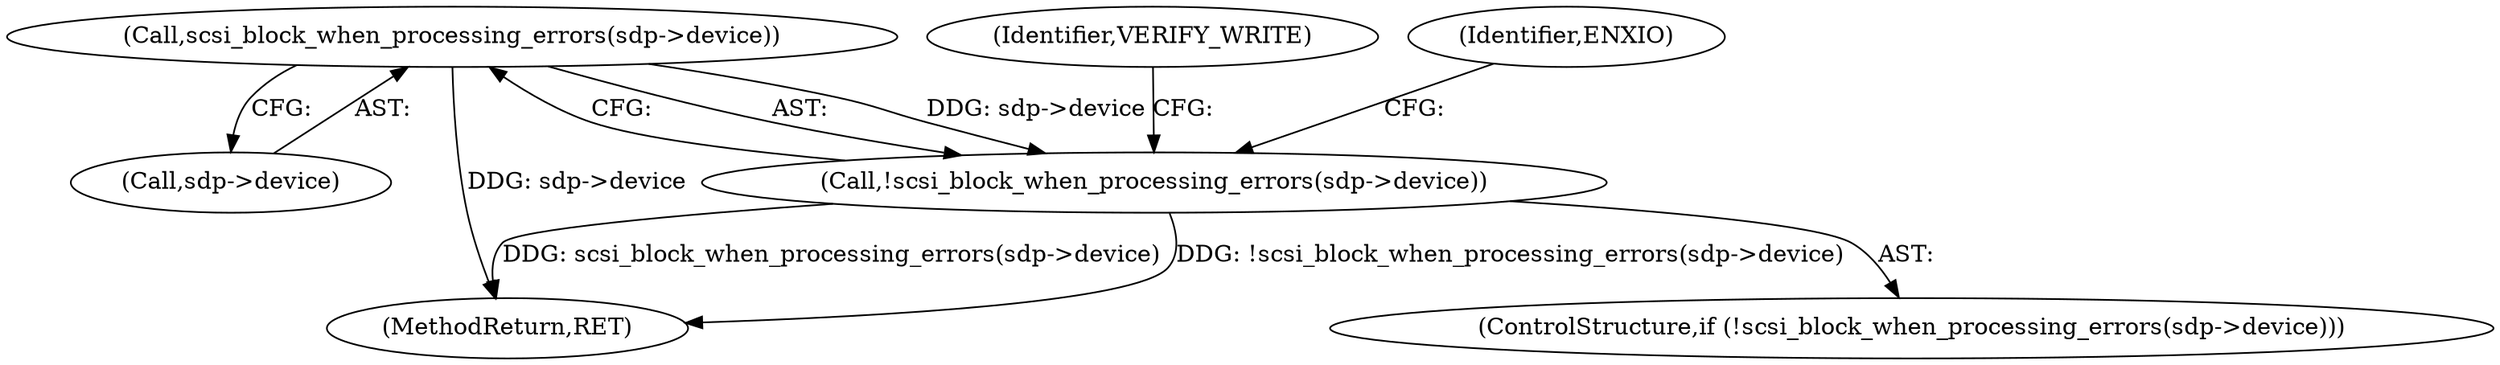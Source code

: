 digraph "0_linux_3e0097499839e0fe3af380410eababe5a47c4cf9_0@pointer" {
"1000180" [label="(Call,scsi_block_when_processing_errors(sdp->device))"];
"1000179" [label="(Call,!scsi_block_when_processing_errors(sdp->device))"];
"1000190" [label="(Identifier,VERIFY_WRITE)"];
"1000180" [label="(Call,scsi_block_when_processing_errors(sdp->device))"];
"1000179" [label="(Call,!scsi_block_when_processing_errors(sdp->device))"];
"1000181" [label="(Call,sdp->device)"];
"1001060" [label="(MethodReturn,RET)"];
"1000186" [label="(Identifier,ENXIO)"];
"1000178" [label="(ControlStructure,if (!scsi_block_when_processing_errors(sdp->device)))"];
"1000180" -> "1000179"  [label="AST: "];
"1000180" -> "1000181"  [label="CFG: "];
"1000181" -> "1000180"  [label="AST: "];
"1000179" -> "1000180"  [label="CFG: "];
"1000180" -> "1001060"  [label="DDG: sdp->device"];
"1000180" -> "1000179"  [label="DDG: sdp->device"];
"1000179" -> "1000178"  [label="AST: "];
"1000186" -> "1000179"  [label="CFG: "];
"1000190" -> "1000179"  [label="CFG: "];
"1000179" -> "1001060"  [label="DDG: !scsi_block_when_processing_errors(sdp->device)"];
"1000179" -> "1001060"  [label="DDG: scsi_block_when_processing_errors(sdp->device)"];
}
